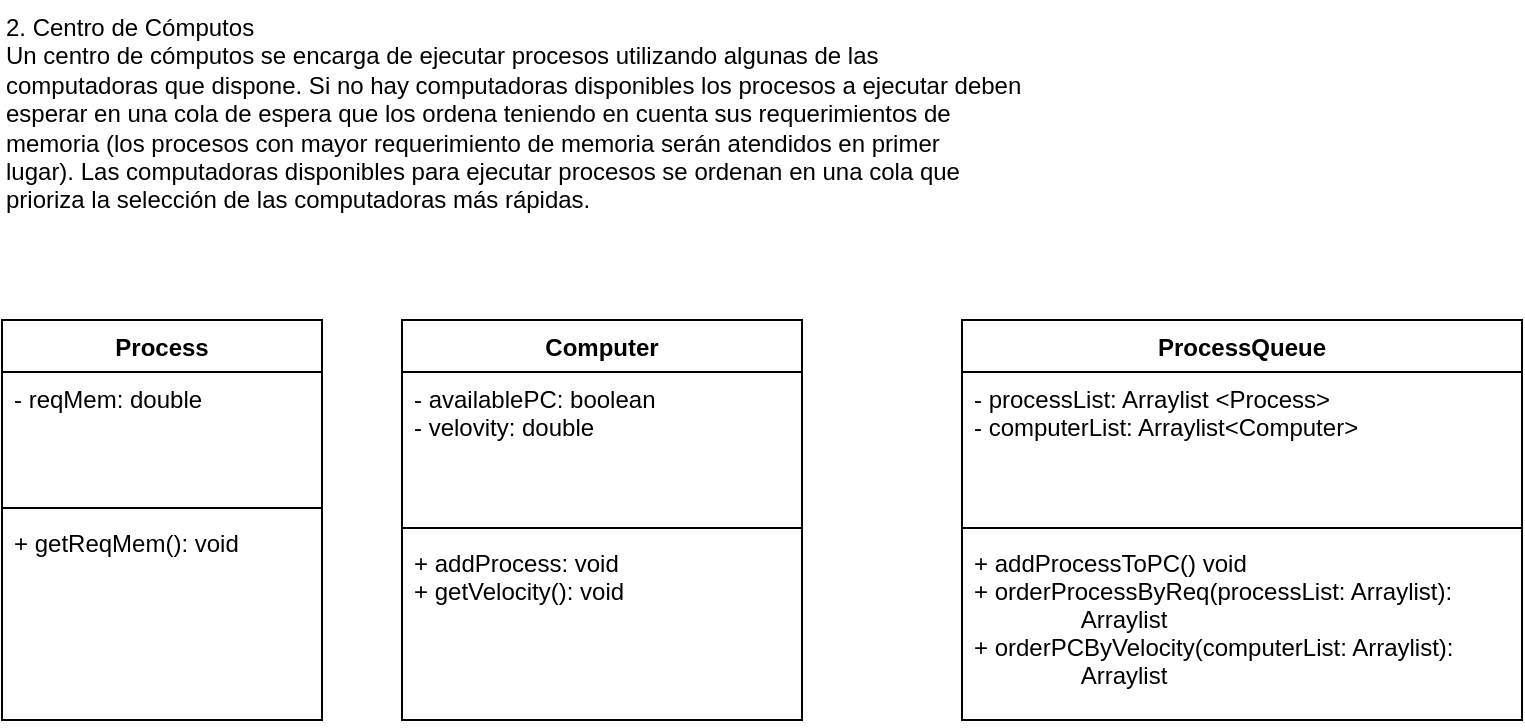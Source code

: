 <mxfile version="20.7.4" type="github">
  <diagram id="C5RBs43oDa-KdzZeNtuy" name="Page-1">
    <mxGraphModel dx="880" dy="444" grid="1" gridSize="10" guides="1" tooltips="1" connect="1" arrows="1" fold="1" page="1" pageScale="1" pageWidth="1169" pageHeight="1654" math="0" shadow="0">
      <root>
        <mxCell id="WIyWlLk6GJQsqaUBKTNV-0" />
        <mxCell id="WIyWlLk6GJQsqaUBKTNV-1" parent="WIyWlLk6GJQsqaUBKTNV-0" />
        <mxCell id="zS4d0f0AooRDxBEl1E1j-0" value="2. Centro de Cómputos&#xa;Un centro de cómputos se encarga de ejecutar procesos utilizando algunas de las&#xa;computadoras que dispone. Si no hay computadoras disponibles los procesos a ejecutar deben&#xa;esperar en una cola de espera que los ordena teniendo en cuenta sus requerimientos de&#xa;memoria (los procesos con mayor requerimiento de memoria serán atendidos en primer&#xa;lugar). Las computadoras disponibles para ejecutar procesos se ordenan en una cola que&#xa;prioriza la selección de las computadoras más rápidas." style="text;whiteSpace=wrap;html=1;" vertex="1" parent="WIyWlLk6GJQsqaUBKTNV-1">
          <mxGeometry x="40" y="40" width="560" height="120" as="geometry" />
        </mxCell>
        <mxCell id="zS4d0f0AooRDxBEl1E1j-5" value="Process" style="swimlane;fontStyle=1;align=center;verticalAlign=top;childLayout=stackLayout;horizontal=1;startSize=26;horizontalStack=0;resizeParent=1;resizeParentMax=0;resizeLast=0;collapsible=1;marginBottom=0;" vertex="1" parent="WIyWlLk6GJQsqaUBKTNV-1">
          <mxGeometry x="40" y="200" width="160" height="200" as="geometry" />
        </mxCell>
        <mxCell id="zS4d0f0AooRDxBEl1E1j-6" value="- reqMem: double" style="text;strokeColor=none;fillColor=none;align=left;verticalAlign=top;spacingLeft=4;spacingRight=4;overflow=hidden;rotatable=0;points=[[0,0.5],[1,0.5]];portConstraint=eastwest;" vertex="1" parent="zS4d0f0AooRDxBEl1E1j-5">
          <mxGeometry y="26" width="160" height="64" as="geometry" />
        </mxCell>
        <mxCell id="zS4d0f0AooRDxBEl1E1j-7" value="" style="line;strokeWidth=1;fillColor=none;align=left;verticalAlign=middle;spacingTop=-1;spacingLeft=3;spacingRight=3;rotatable=0;labelPosition=right;points=[];portConstraint=eastwest;strokeColor=inherit;" vertex="1" parent="zS4d0f0AooRDxBEl1E1j-5">
          <mxGeometry y="90" width="160" height="8" as="geometry" />
        </mxCell>
        <mxCell id="zS4d0f0AooRDxBEl1E1j-8" value="+ getReqMem(): void" style="text;strokeColor=none;fillColor=none;align=left;verticalAlign=top;spacingLeft=4;spacingRight=4;overflow=hidden;rotatable=0;points=[[0,0.5],[1,0.5]];portConstraint=eastwest;" vertex="1" parent="zS4d0f0AooRDxBEl1E1j-5">
          <mxGeometry y="98" width="160" height="102" as="geometry" />
        </mxCell>
        <mxCell id="zS4d0f0AooRDxBEl1E1j-9" value="Computer" style="swimlane;fontStyle=1;align=center;verticalAlign=top;childLayout=stackLayout;horizontal=1;startSize=26;horizontalStack=0;resizeParent=1;resizeParentMax=0;resizeLast=0;collapsible=1;marginBottom=0;" vertex="1" parent="WIyWlLk6GJQsqaUBKTNV-1">
          <mxGeometry x="240" y="200" width="200" height="200" as="geometry" />
        </mxCell>
        <mxCell id="zS4d0f0AooRDxBEl1E1j-10" value="- availablePC: boolean&#xa;- velovity: double" style="text;strokeColor=none;fillColor=none;align=left;verticalAlign=top;spacingLeft=4;spacingRight=4;overflow=hidden;rotatable=0;points=[[0,0.5],[1,0.5]];portConstraint=eastwest;" vertex="1" parent="zS4d0f0AooRDxBEl1E1j-9">
          <mxGeometry y="26" width="200" height="74" as="geometry" />
        </mxCell>
        <mxCell id="zS4d0f0AooRDxBEl1E1j-11" value="" style="line;strokeWidth=1;fillColor=none;align=left;verticalAlign=middle;spacingTop=-1;spacingLeft=3;spacingRight=3;rotatable=0;labelPosition=right;points=[];portConstraint=eastwest;strokeColor=inherit;" vertex="1" parent="zS4d0f0AooRDxBEl1E1j-9">
          <mxGeometry y="100" width="200" height="8" as="geometry" />
        </mxCell>
        <mxCell id="zS4d0f0AooRDxBEl1E1j-12" value="+ addProcess: void&#xa;+ getVelocity(): void" style="text;strokeColor=none;fillColor=none;align=left;verticalAlign=top;spacingLeft=4;spacingRight=4;overflow=hidden;rotatable=0;points=[[0,0.5],[1,0.5]];portConstraint=eastwest;" vertex="1" parent="zS4d0f0AooRDxBEl1E1j-9">
          <mxGeometry y="108" width="200" height="92" as="geometry" />
        </mxCell>
        <mxCell id="zS4d0f0AooRDxBEl1E1j-13" value="ProcessQueue" style="swimlane;fontStyle=1;align=center;verticalAlign=top;childLayout=stackLayout;horizontal=1;startSize=26;horizontalStack=0;resizeParent=1;resizeParentMax=0;resizeLast=0;collapsible=1;marginBottom=0;" vertex="1" parent="WIyWlLk6GJQsqaUBKTNV-1">
          <mxGeometry x="520" y="200" width="280" height="200" as="geometry" />
        </mxCell>
        <mxCell id="zS4d0f0AooRDxBEl1E1j-14" value="- processList: Arraylist &lt;Process&gt;&#xa;- computerList: Arraylist&lt;Computer&gt;" style="text;strokeColor=none;fillColor=none;align=left;verticalAlign=top;spacingLeft=4;spacingRight=4;overflow=hidden;rotatable=0;points=[[0,0.5],[1,0.5]];portConstraint=eastwest;" vertex="1" parent="zS4d0f0AooRDxBEl1E1j-13">
          <mxGeometry y="26" width="280" height="74" as="geometry" />
        </mxCell>
        <mxCell id="zS4d0f0AooRDxBEl1E1j-15" value="" style="line;strokeWidth=1;fillColor=none;align=left;verticalAlign=middle;spacingTop=-1;spacingLeft=3;spacingRight=3;rotatable=0;labelPosition=right;points=[];portConstraint=eastwest;strokeColor=inherit;" vertex="1" parent="zS4d0f0AooRDxBEl1E1j-13">
          <mxGeometry y="100" width="280" height="8" as="geometry" />
        </mxCell>
        <mxCell id="zS4d0f0AooRDxBEl1E1j-16" value="+ addProcessToPC() void&#xa;+ orderProcessByReq(processList: Arraylist): &#xa;                Arraylist&#xa;+ orderPCByVelocity(computerList: Arraylist):&#xa;                Arraylist&#xa;" style="text;strokeColor=none;fillColor=none;align=left;verticalAlign=top;spacingLeft=4;spacingRight=4;overflow=hidden;rotatable=0;points=[[0,0.5],[1,0.5]];portConstraint=eastwest;" vertex="1" parent="zS4d0f0AooRDxBEl1E1j-13">
          <mxGeometry y="108" width="280" height="92" as="geometry" />
        </mxCell>
      </root>
    </mxGraphModel>
  </diagram>
</mxfile>
